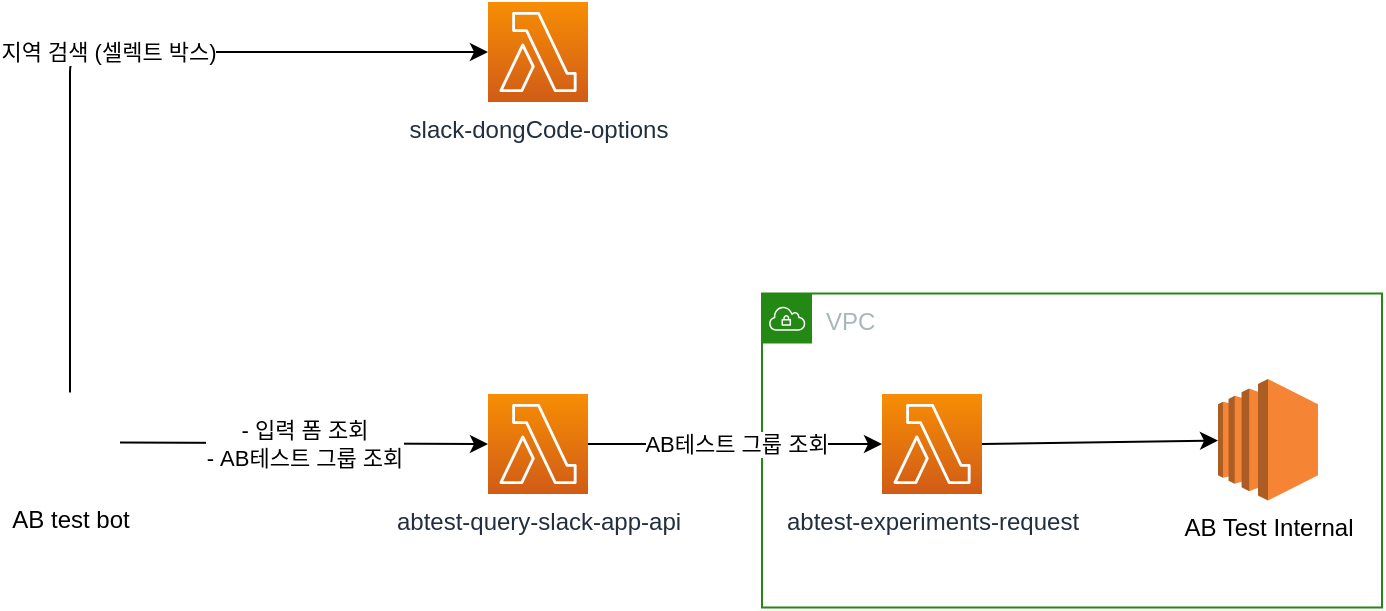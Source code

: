 <mxfile version="16.4.3" type="github">
  <diagram id="Ht1M8jgEwFfnCIfOTk4-" name="Page-1">
    <mxGraphModel dx="1426" dy="1596" grid="1" gridSize="10" guides="1" tooltips="1" connect="1" arrows="1" fold="1" page="1" pageScale="1" pageWidth="1169" pageHeight="827" math="0" shadow="0">
      <root>
        <mxCell id="0" />
        <mxCell id="1" parent="0" />
        <mxCell id="2G1lmGuWpZuiCo4TVPLS-4" value="VPC" style="points=[[0,0],[0.25,0],[0.5,0],[0.75,0],[1,0],[1,0.25],[1,0.5],[1,0.75],[1,1],[0.75,1],[0.5,1],[0.25,1],[0,1],[0,0.75],[0,0.5],[0,0.25]];outlineConnect=0;gradientColor=none;html=1;whiteSpace=wrap;fontSize=12;fontStyle=0;shape=mxgraph.aws4.group;grIcon=mxgraph.aws4.group_vpc;strokeColor=#248814;fillColor=none;verticalAlign=top;align=left;spacingLeft=30;fontColor=#AAB7B8;dashed=0;" parent="1" vertex="1">
          <mxGeometry x="710" y="-644.22" width="310" height="157" as="geometry" />
        </mxCell>
        <mxCell id="2G1lmGuWpZuiCo4TVPLS-1" value="AB test bot&lt;br&gt;" style="shape=image;html=1;verticalAlign=top;verticalLabelPosition=bottom;labelBackgroundColor=#ffffff;imageAspect=0;aspect=fixed;image=https://cdn2.iconfinder.com/data/icons/social-media-2285/512/1_Slack_colored_svg-128.png" parent="1" vertex="1">
          <mxGeometry x="339" y="-594.72" width="50" height="50" as="geometry" />
        </mxCell>
        <mxCell id="2G1lmGuWpZuiCo4TVPLS-6" value="abtest-query-slack-app-api" style="points=[[0,0,0],[0.25,0,0],[0.5,0,0],[0.75,0,0],[1,0,0],[0,1,0],[0.25,1,0],[0.5,1,0],[0.75,1,0],[1,1,0],[0,0.25,0],[0,0.5,0],[0,0.75,0],[1,0.25,0],[1,0.5,0],[1,0.75,0]];outlineConnect=0;fontColor=#232F3E;gradientColor=#F78E04;gradientDirection=north;fillColor=#D05C17;strokeColor=#ffffff;dashed=0;verticalLabelPosition=bottom;verticalAlign=top;align=center;html=1;fontSize=12;fontStyle=0;aspect=fixed;shape=mxgraph.aws4.resourceIcon;resIcon=mxgraph.aws4.lambda;" parent="1" vertex="1">
          <mxGeometry x="573" y="-594" width="50" height="50" as="geometry" />
        </mxCell>
        <mxCell id="2G1lmGuWpZuiCo4TVPLS-7" value="AB Test Internal" style="outlineConnect=0;dashed=0;verticalLabelPosition=bottom;verticalAlign=top;align=center;html=1;shape=mxgraph.aws3.ec2;fillColor=#F58534;gradientColor=none;aspect=fixed;" parent="1" vertex="1">
          <mxGeometry x="938" y="-601.5" width="50" height="60.78" as="geometry" />
        </mxCell>
        <mxCell id="2G1lmGuWpZuiCo4TVPLS-8" value="slack-dongCode-options" style="points=[[0,0,0],[0.25,0,0],[0.5,0,0],[0.75,0,0],[1,0,0],[0,1,0],[0.25,1,0],[0.5,1,0],[0.75,1,0],[1,1,0],[0,0.25,0],[0,0.5,0],[0,0.75,0],[1,0.25,0],[1,0.5,0],[1,0.75,0]];outlineConnect=0;fontColor=#232F3E;gradientColor=#F78E04;gradientDirection=north;fillColor=#D05C17;strokeColor=#ffffff;dashed=0;verticalLabelPosition=bottom;verticalAlign=top;align=center;html=1;fontSize=12;fontStyle=0;aspect=fixed;shape=mxgraph.aws4.resourceIcon;resIcon=mxgraph.aws4.lambda;" parent="1" vertex="1">
          <mxGeometry x="573" y="-790" width="50" height="50" as="geometry" />
        </mxCell>
        <mxCell id="2G1lmGuWpZuiCo4TVPLS-11" value="- 입력 폼 조회&lt;br&gt;- AB테스트 그룹 조회" style="endArrow=classic;html=1;exitX=1;exitY=0.5;exitDx=0;exitDy=0;entryX=0;entryY=0.5;entryDx=0;entryDy=0;entryPerimeter=0;" parent="1" source="2G1lmGuWpZuiCo4TVPLS-1" edge="1" target="2G1lmGuWpZuiCo4TVPLS-6">
          <mxGeometry width="50" height="50" relative="1" as="geometry">
            <mxPoint x="430" y="-540.72" as="sourcePoint" />
            <mxPoint x="590" y="-566" as="targetPoint" />
          </mxGeometry>
        </mxCell>
        <mxCell id="2G1lmGuWpZuiCo4TVPLS-18" value="&lt;br&gt;" style="endArrow=classic;html=1;startArrow=none;startFill=0;exitX=1;exitY=0.5;exitDx=0;exitDy=0;exitPerimeter=0;" parent="1" edge="1" target="2G1lmGuWpZuiCo4TVPLS-7" source="YxMa3ve18M_grNWk3aBt-1">
          <mxGeometry width="50" height="50" relative="1" as="geometry">
            <mxPoint x="643" y="-566" as="sourcePoint" />
            <mxPoint x="808" y="-566.964" as="targetPoint" />
          </mxGeometry>
        </mxCell>
        <mxCell id="2G1lmGuWpZuiCo4TVPLS-23" value="지역 검색 (셀렉트 박스)" style="endArrow=classic;html=1;exitX=0.5;exitY=0;exitDx=0;exitDy=0;entryX=0;entryY=0.5;entryDx=0;entryDy=0;entryPerimeter=0;" parent="1" source="2G1lmGuWpZuiCo4TVPLS-1" target="2G1lmGuWpZuiCo4TVPLS-8" edge="1">
          <mxGeometry width="50" height="50" relative="1" as="geometry">
            <mxPoint x="430" y="-680" as="sourcePoint" />
            <mxPoint x="480" y="-730" as="targetPoint" />
            <Array as="points">
              <mxPoint x="364" y="-765" />
            </Array>
          </mxGeometry>
        </mxCell>
        <mxCell id="YxMa3ve18M_grNWk3aBt-1" value="abtest-experiments-request" style="points=[[0,0,0],[0.25,0,0],[0.5,0,0],[0.75,0,0],[1,0,0],[0,1,0],[0.25,1,0],[0.5,1,0],[0.75,1,0],[1,1,0],[0,0.25,0],[0,0.5,0],[0,0.75,0],[1,0.25,0],[1,0.5,0],[1,0.75,0]];outlineConnect=0;fontColor=#232F3E;gradientColor=#F78E04;gradientDirection=north;fillColor=#D05C17;strokeColor=#ffffff;dashed=0;verticalLabelPosition=bottom;verticalAlign=top;align=center;html=1;fontSize=12;fontStyle=0;aspect=fixed;shape=mxgraph.aws4.resourceIcon;resIcon=mxgraph.aws4.lambda;" vertex="1" parent="1">
          <mxGeometry x="770" y="-594" width="50" height="50" as="geometry" />
        </mxCell>
        <mxCell id="YxMa3ve18M_grNWk3aBt-2" value="AB테스트 그룹 조회" style="endArrow=classic;html=1;startArrow=none;startFill=0;exitX=1;exitY=0.5;exitDx=0;exitDy=0;exitPerimeter=0;entryX=0;entryY=0.5;entryDx=0;entryDy=0;entryPerimeter=0;" edge="1" parent="1" source="2G1lmGuWpZuiCo4TVPLS-6" target="YxMa3ve18M_grNWk3aBt-1">
          <mxGeometry width="50" height="50" relative="1" as="geometry">
            <mxPoint x="830" y="-559" as="sourcePoint" />
            <mxPoint x="760" y="-561" as="targetPoint" />
          </mxGeometry>
        </mxCell>
      </root>
    </mxGraphModel>
  </diagram>
</mxfile>
